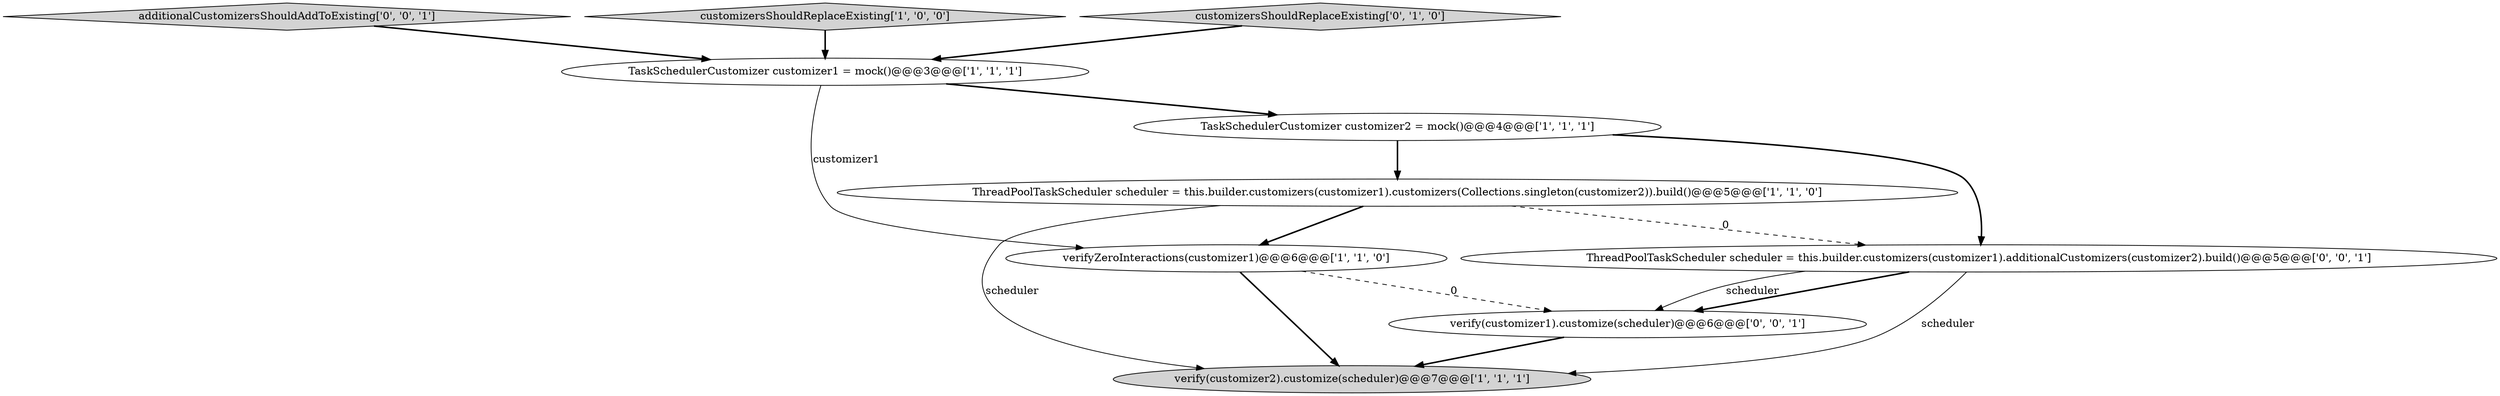 digraph {
3 [style = filled, label = "TaskSchedulerCustomizer customizer1 = mock()@@@3@@@['1', '1', '1']", fillcolor = white, shape = ellipse image = "AAA0AAABBB1BBB"];
8 [style = filled, label = "additionalCustomizersShouldAddToExisting['0', '0', '1']", fillcolor = lightgray, shape = diamond image = "AAA0AAABBB3BBB"];
1 [style = filled, label = "customizersShouldReplaceExisting['1', '0', '0']", fillcolor = lightgray, shape = diamond image = "AAA0AAABBB1BBB"];
4 [style = filled, label = "verifyZeroInteractions(customizer1)@@@6@@@['1', '1', '0']", fillcolor = white, shape = ellipse image = "AAA0AAABBB1BBB"];
2 [style = filled, label = "TaskSchedulerCustomizer customizer2 = mock()@@@4@@@['1', '1', '1']", fillcolor = white, shape = ellipse image = "AAA0AAABBB1BBB"];
5 [style = filled, label = "verify(customizer2).customize(scheduler)@@@7@@@['1', '1', '1']", fillcolor = lightgray, shape = ellipse image = "AAA0AAABBB1BBB"];
7 [style = filled, label = "verify(customizer1).customize(scheduler)@@@6@@@['0', '0', '1']", fillcolor = white, shape = ellipse image = "AAA0AAABBB3BBB"];
9 [style = filled, label = "ThreadPoolTaskScheduler scheduler = this.builder.customizers(customizer1).additionalCustomizers(customizer2).build()@@@5@@@['0', '0', '1']", fillcolor = white, shape = ellipse image = "AAA0AAABBB3BBB"];
0 [style = filled, label = "ThreadPoolTaskScheduler scheduler = this.builder.customizers(customizer1).customizers(Collections.singleton(customizer2)).build()@@@5@@@['1', '1', '0']", fillcolor = white, shape = ellipse image = "AAA0AAABBB1BBB"];
6 [style = filled, label = "customizersShouldReplaceExisting['0', '1', '0']", fillcolor = lightgray, shape = diamond image = "AAA0AAABBB2BBB"];
1->3 [style = bold, label=""];
6->3 [style = bold, label=""];
7->5 [style = bold, label=""];
2->0 [style = bold, label=""];
0->5 [style = solid, label="scheduler"];
0->9 [style = dashed, label="0"];
2->9 [style = bold, label=""];
3->2 [style = bold, label=""];
9->7 [style = bold, label=""];
0->4 [style = bold, label=""];
3->4 [style = solid, label="customizer1"];
4->5 [style = bold, label=""];
9->5 [style = solid, label="scheduler"];
4->7 [style = dashed, label="0"];
9->7 [style = solid, label="scheduler"];
8->3 [style = bold, label=""];
}
